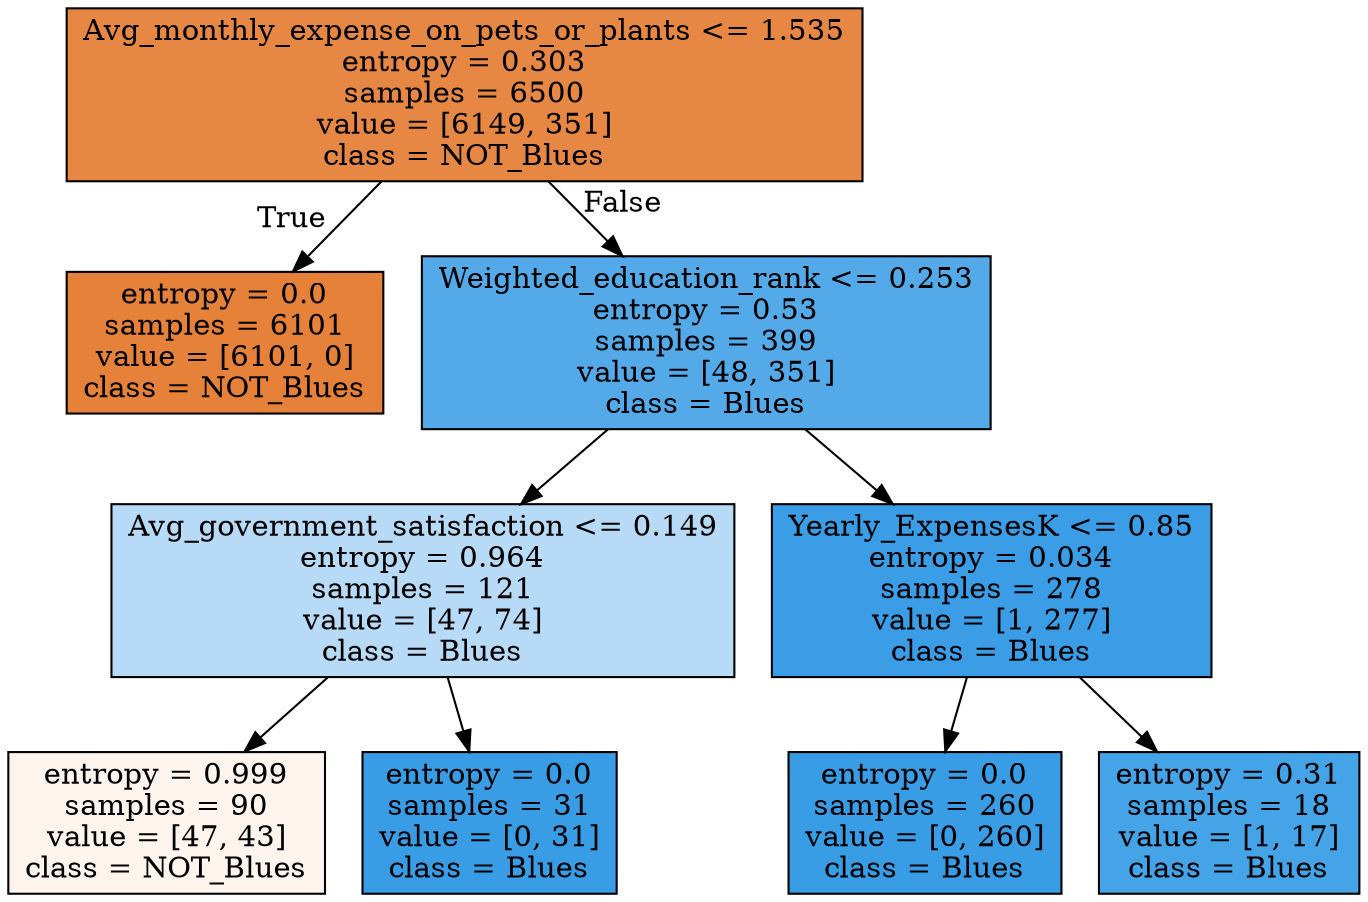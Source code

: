 digraph Tree {
node [shape=box, style="filled", color="black"] ;
0 [label="Avg_monthly_expense_on_pets_or_plants <= 1.535\nentropy = 0.303\nsamples = 6500\nvalue = [6149, 351]\nclass = NOT_Blues", fillcolor="#e68844"] ;
1 [label="entropy = 0.0\nsamples = 6101\nvalue = [6101, 0]\nclass = NOT_Blues", fillcolor="#e58139"] ;
0 -> 1 [labeldistance=2.5, labelangle=45, headlabel="True"] ;
2 [label="Weighted_education_rank <= 0.253\nentropy = 0.53\nsamples = 399\nvalue = [48, 351]\nclass = Blues", fillcolor="#54aae9"] ;
0 -> 2 [labeldistance=2.5, labelangle=-45, headlabel="False"] ;
3 [label="Avg_government_satisfaction <= 0.149\nentropy = 0.964\nsamples = 121\nvalue = [47, 74]\nclass = Blues", fillcolor="#b7dbf6"] ;
2 -> 3 ;
4 [label="entropy = 0.999\nsamples = 90\nvalue = [47, 43]\nclass = NOT_Blues", fillcolor="#fdf4ee"] ;
3 -> 4 ;
5 [label="entropy = 0.0\nsamples = 31\nvalue = [0, 31]\nclass = Blues", fillcolor="#399de5"] ;
3 -> 5 ;
6 [label="Yearly_ExpensesK <= 0.85\nentropy = 0.034\nsamples = 278\nvalue = [1, 277]\nclass = Blues", fillcolor="#3a9de5"] ;
2 -> 6 ;
7 [label="entropy = 0.0\nsamples = 260\nvalue = [0, 260]\nclass = Blues", fillcolor="#399de5"] ;
6 -> 7 ;
8 [label="entropy = 0.31\nsamples = 18\nvalue = [1, 17]\nclass = Blues", fillcolor="#45a3e7"] ;
6 -> 8 ;
}